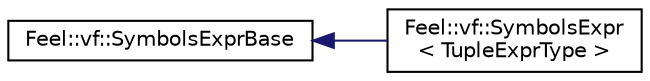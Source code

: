 digraph "Graphical Class Hierarchy"
{
 // LATEX_PDF_SIZE
  edge [fontname="Helvetica",fontsize="10",labelfontname="Helvetica",labelfontsize="10"];
  node [fontname="Helvetica",fontsize="10",shape=record];
  rankdir="LR";
  Node0 [label="Feel::vf::SymbolsExprBase",height=0.2,width=0.4,color="black", fillcolor="white", style="filled",URL="$structFeel_1_1vf_1_1SymbolsExprBase.html",tooltip=" "];
  Node0 -> Node1 [dir="back",color="midnightblue",fontsize="10",style="solid",fontname="Helvetica"];
  Node1 [label="Feel::vf::SymbolsExpr\l\< TupleExprType \>",height=0.2,width=0.4,color="black", fillcolor="white", style="filled",URL="$structFeel_1_1vf_1_1SymbolsExpr.html",tooltip="store set of SymbolExpr object into a hana::tuple"];
}
